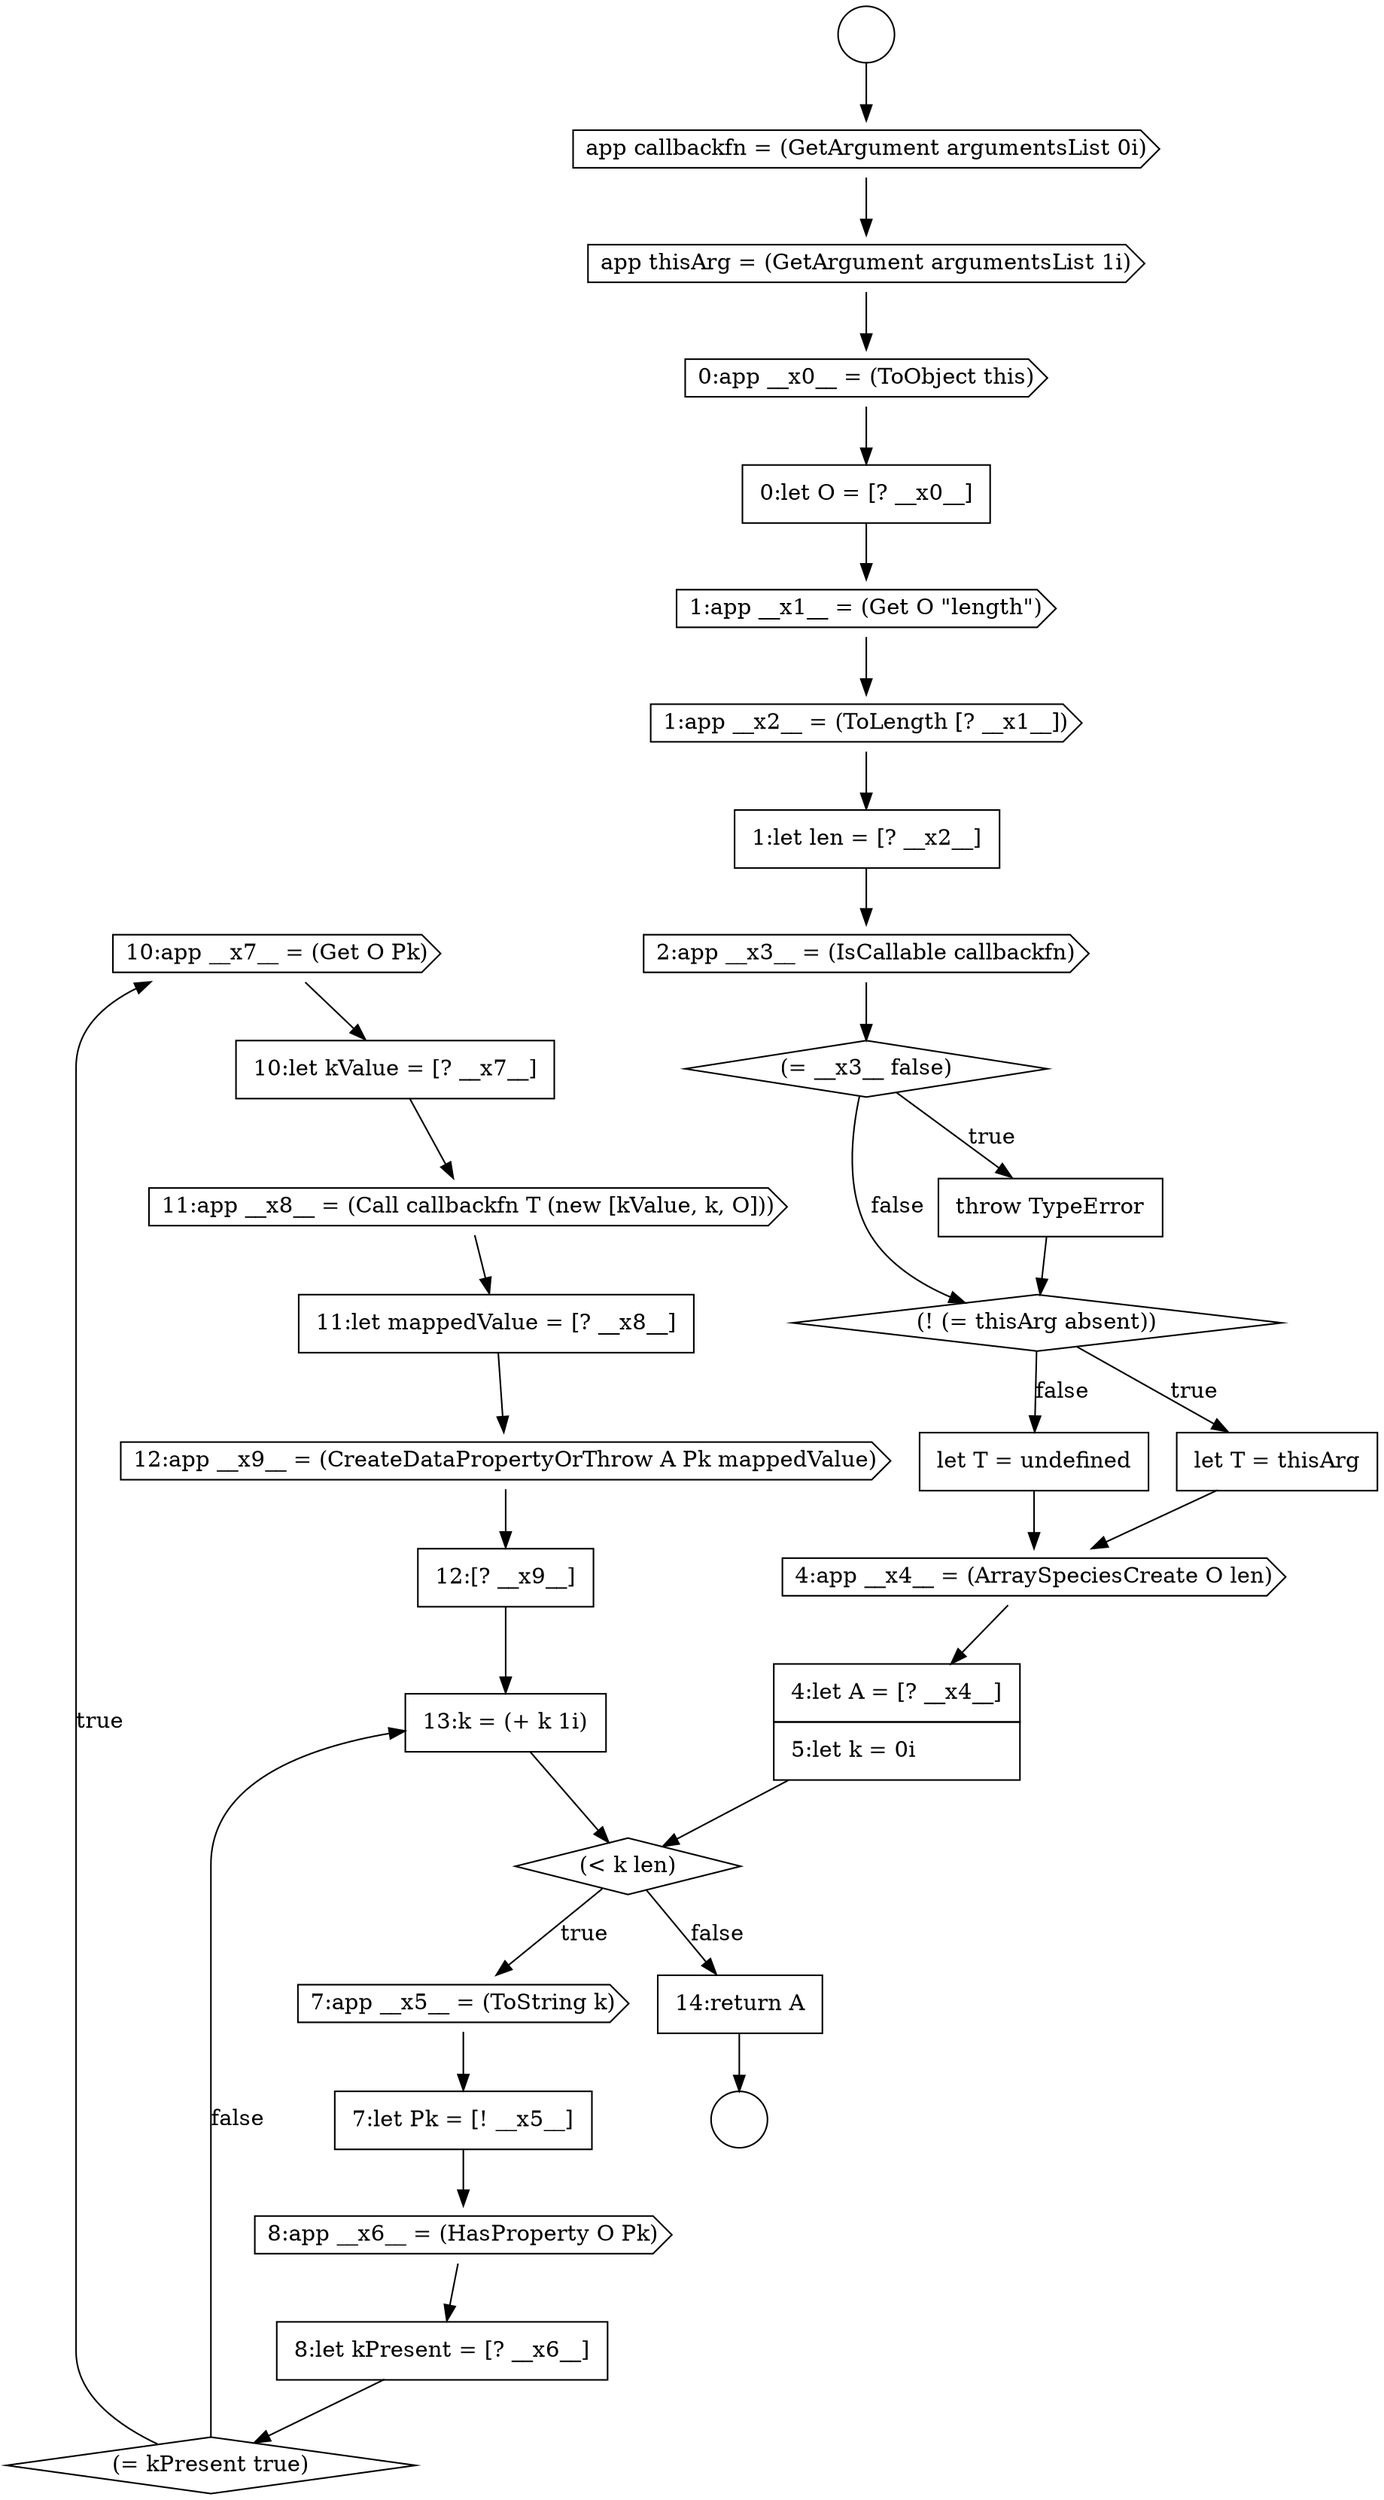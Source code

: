 digraph {
  node13768 [shape=cds, label=<<font color="black">10:app __x7__ = (Get O Pk)</font>> color="black" fillcolor="white" style=filled]
  node13751 [shape=cds, label=<<font color="black">1:app __x1__ = (Get O &quot;length&quot;)</font>> color="black" fillcolor="white" style=filled]
  node13754 [shape=cds, label=<<font color="black">2:app __x3__ = (IsCallable callbackfn)</font>> color="black" fillcolor="white" style=filled]
  node13771 [shape=none, margin=0, label=<<font color="black">
    <table border="0" cellborder="1" cellspacing="0" cellpadding="10">
      <tr><td align="left">11:let mappedValue = [? __x8__]</td></tr>
    </table>
  </font>> color="black" fillcolor="white" style=filled]
  node13757 [shape=diamond, label=<<font color="black">(! (= thisArg absent))</font>> color="black" fillcolor="white" style=filled]
  node13767 [shape=diamond, label=<<font color="black">(= kPresent true)</font>> color="black" fillcolor="white" style=filled]
  node13746 [shape=circle label=" " color="black" fillcolor="white" style=filled]
  node13763 [shape=cds, label=<<font color="black">7:app __x5__ = (ToString k)</font>> color="black" fillcolor="white" style=filled]
  node13750 [shape=none, margin=0, label=<<font color="black">
    <table border="0" cellborder="1" cellspacing="0" cellpadding="10">
      <tr><td align="left">0:let O = [? __x0__]</td></tr>
    </table>
  </font>> color="black" fillcolor="white" style=filled]
  node13749 [shape=cds, label=<<font color="black">0:app __x0__ = (ToObject this)</font>> color="black" fillcolor="white" style=filled]
  node13766 [shape=none, margin=0, label=<<font color="black">
    <table border="0" cellborder="1" cellspacing="0" cellpadding="10">
      <tr><td align="left">8:let kPresent = [? __x6__]</td></tr>
    </table>
  </font>> color="black" fillcolor="white" style=filled]
  node13759 [shape=none, margin=0, label=<<font color="black">
    <table border="0" cellborder="1" cellspacing="0" cellpadding="10">
      <tr><td align="left">let T = undefined</td></tr>
    </table>
  </font>> color="black" fillcolor="white" style=filled]
  node13756 [shape=none, margin=0, label=<<font color="black">
    <table border="0" cellborder="1" cellspacing="0" cellpadding="10">
      <tr><td align="left">throw TypeError</td></tr>
    </table>
  </font>> color="black" fillcolor="white" style=filled]
  node13752 [shape=cds, label=<<font color="black">1:app __x2__ = (ToLength [? __x1__])</font>> color="black" fillcolor="white" style=filled]
  node13761 [shape=none, margin=0, label=<<font color="black">
    <table border="0" cellborder="1" cellspacing="0" cellpadding="10">
      <tr><td align="left">4:let A = [? __x4__]</td></tr>
      <tr><td align="left">5:let k = 0i</td></tr>
    </table>
  </font>> color="black" fillcolor="white" style=filled]
  node13760 [shape=cds, label=<<font color="black">4:app __x4__ = (ArraySpeciesCreate O len)</font>> color="black" fillcolor="white" style=filled]
  node13747 [shape=cds, label=<<font color="black">app callbackfn = (GetArgument argumentsList 0i)</font>> color="black" fillcolor="white" style=filled]
  node13764 [shape=none, margin=0, label=<<font color="black">
    <table border="0" cellborder="1" cellspacing="0" cellpadding="10">
      <tr><td align="left">7:let Pk = [! __x5__]</td></tr>
    </table>
  </font>> color="black" fillcolor="white" style=filled]
  node13758 [shape=none, margin=0, label=<<font color="black">
    <table border="0" cellborder="1" cellspacing="0" cellpadding="10">
      <tr><td align="left">let T = thisArg</td></tr>
    </table>
  </font>> color="black" fillcolor="white" style=filled]
  node13772 [shape=cds, label=<<font color="black">12:app __x9__ = (CreateDataPropertyOrThrow A Pk mappedValue)</font>> color="black" fillcolor="white" style=filled]
  node13745 [shape=circle label=" " color="black" fillcolor="white" style=filled]
  node13755 [shape=diamond, label=<<font color="black">(= __x3__ false)</font>> color="black" fillcolor="white" style=filled]
  node13773 [shape=none, margin=0, label=<<font color="black">
    <table border="0" cellborder="1" cellspacing="0" cellpadding="10">
      <tr><td align="left">12:[? __x9__]</td></tr>
    </table>
  </font>> color="black" fillcolor="white" style=filled]
  node13762 [shape=diamond, label=<<font color="black">(&lt; k len)</font>> color="black" fillcolor="white" style=filled]
  node13769 [shape=none, margin=0, label=<<font color="black">
    <table border="0" cellborder="1" cellspacing="0" cellpadding="10">
      <tr><td align="left">10:let kValue = [? __x7__]</td></tr>
    </table>
  </font>> color="black" fillcolor="white" style=filled]
  node13774 [shape=none, margin=0, label=<<font color="black">
    <table border="0" cellborder="1" cellspacing="0" cellpadding="10">
      <tr><td align="left">13:k = (+ k 1i)</td></tr>
    </table>
  </font>> color="black" fillcolor="white" style=filled]
  node13775 [shape=none, margin=0, label=<<font color="black">
    <table border="0" cellborder="1" cellspacing="0" cellpadding="10">
      <tr><td align="left">14:return A</td></tr>
    </table>
  </font>> color="black" fillcolor="white" style=filled]
  node13753 [shape=none, margin=0, label=<<font color="black">
    <table border="0" cellborder="1" cellspacing="0" cellpadding="10">
      <tr><td align="left">1:let len = [? __x2__]</td></tr>
    </table>
  </font>> color="black" fillcolor="white" style=filled]
  node13748 [shape=cds, label=<<font color="black">app thisArg = (GetArgument argumentsList 1i)</font>> color="black" fillcolor="white" style=filled]
  node13765 [shape=cds, label=<<font color="black">8:app __x6__ = (HasProperty O Pk)</font>> color="black" fillcolor="white" style=filled]
  node13770 [shape=cds, label=<<font color="black">11:app __x8__ = (Call callbackfn T (new [kValue, k, O]))</font>> color="black" fillcolor="white" style=filled]
  node13747 -> node13748 [ color="black"]
  node13765 -> node13766 [ color="black"]
  node13763 -> node13764 [ color="black"]
  node13772 -> node13773 [ color="black"]
  node13774 -> node13762 [ color="black"]
  node13768 -> node13769 [ color="black"]
  node13761 -> node13762 [ color="black"]
  node13759 -> node13760 [ color="black"]
  node13751 -> node13752 [ color="black"]
  node13755 -> node13756 [label=<<font color="black">true</font>> color="black"]
  node13755 -> node13757 [label=<<font color="black">false</font>> color="black"]
  node13752 -> node13753 [ color="black"]
  node13750 -> node13751 [ color="black"]
  node13766 -> node13767 [ color="black"]
  node13775 -> node13746 [ color="black"]
  node13773 -> node13774 [ color="black"]
  node13748 -> node13749 [ color="black"]
  node13753 -> node13754 [ color="black"]
  node13749 -> node13750 [ color="black"]
  node13767 -> node13768 [label=<<font color="black">true</font>> color="black"]
  node13767 -> node13774 [label=<<font color="black">false</font>> color="black"]
  node13762 -> node13763 [label=<<font color="black">true</font>> color="black"]
  node13762 -> node13775 [label=<<font color="black">false</font>> color="black"]
  node13757 -> node13758 [label=<<font color="black">true</font>> color="black"]
  node13757 -> node13759 [label=<<font color="black">false</font>> color="black"]
  node13754 -> node13755 [ color="black"]
  node13756 -> node13757 [ color="black"]
  node13764 -> node13765 [ color="black"]
  node13770 -> node13771 [ color="black"]
  node13745 -> node13747 [ color="black"]
  node13758 -> node13760 [ color="black"]
  node13771 -> node13772 [ color="black"]
  node13760 -> node13761 [ color="black"]
  node13769 -> node13770 [ color="black"]
}

